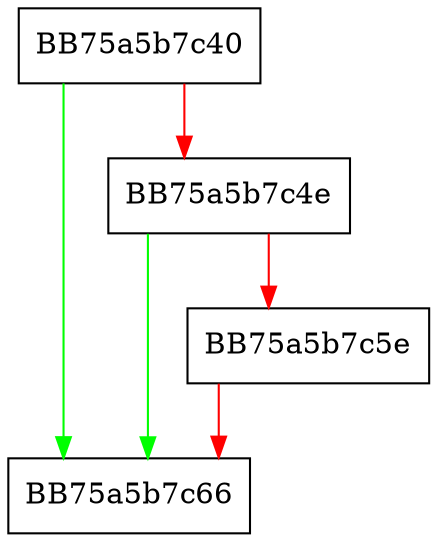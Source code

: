 digraph ignoreLastProperty {
  node [shape="box"];
  graph [splines=ortho];
  BB75a5b7c40 -> BB75a5b7c66 [color="green"];
  BB75a5b7c40 -> BB75a5b7c4e [color="red"];
  BB75a5b7c4e -> BB75a5b7c66 [color="green"];
  BB75a5b7c4e -> BB75a5b7c5e [color="red"];
  BB75a5b7c5e -> BB75a5b7c66 [color="red"];
}